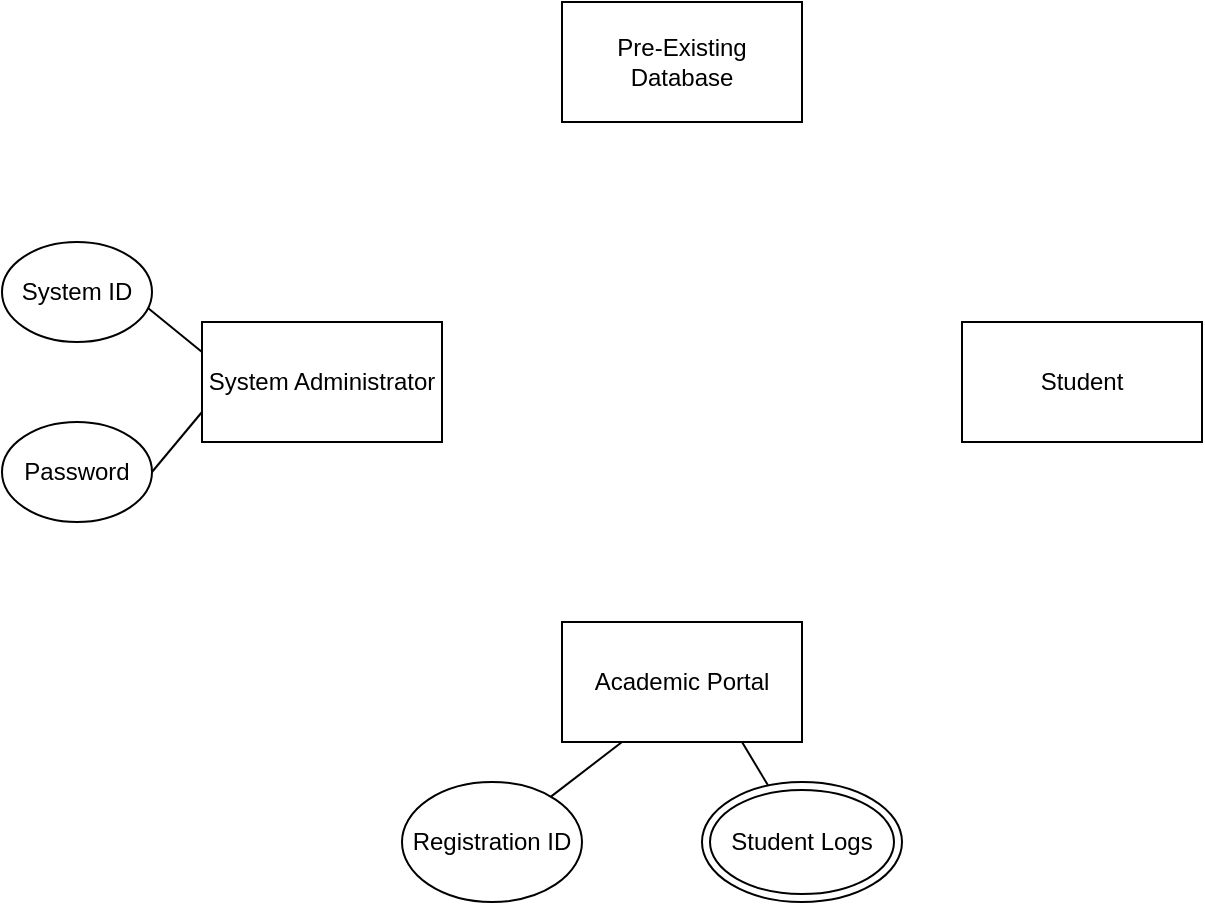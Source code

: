 <mxfile version="21.6.8" type="github">
  <diagram name="Page-1" id="Mexl6bkjyYt5RXLSnS9A">
    <mxGraphModel dx="1222" dy="593" grid="1" gridSize="10" guides="1" tooltips="1" connect="1" arrows="1" fold="1" page="1" pageScale="1" pageWidth="827" pageHeight="1169" math="0" shadow="0">
      <root>
        <mxCell id="0" />
        <mxCell id="1" parent="0" />
        <mxCell id="aAmGh1MJEAgnPkzqeNWj-1" value="&lt;div&gt;Pre-Existing Database&lt;/div&gt;" style="rounded=0;whiteSpace=wrap;html=1;strokeWidth=1;" vertex="1" parent="1">
          <mxGeometry x="340" y="230" width="120" height="60" as="geometry" />
        </mxCell>
        <mxCell id="aAmGh1MJEAgnPkzqeNWj-2" value="&lt;div&gt;System Administrator&lt;/div&gt;" style="rounded=0;whiteSpace=wrap;html=1;strokeWidth=1;" vertex="1" parent="1">
          <mxGeometry x="160" y="390" width="120" height="60" as="geometry" />
        </mxCell>
        <mxCell id="aAmGh1MJEAgnPkzqeNWj-3" value="&lt;div&gt;Student&lt;/div&gt;" style="rounded=0;whiteSpace=wrap;html=1;strokeWidth=1;" vertex="1" parent="1">
          <mxGeometry x="540" y="390" width="120" height="60" as="geometry" />
        </mxCell>
        <mxCell id="aAmGh1MJEAgnPkzqeNWj-4" value="&lt;div&gt;Academic Portal&lt;/div&gt;" style="rounded=0;whiteSpace=wrap;html=1;strokeWidth=1;" vertex="1" parent="1">
          <mxGeometry x="340" y="540" width="120" height="60" as="geometry" />
        </mxCell>
        <mxCell id="aAmGh1MJEAgnPkzqeNWj-5" value="&lt;div&gt;System ID&lt;/div&gt;" style="ellipse;whiteSpace=wrap;html=1;" vertex="1" parent="1">
          <mxGeometry x="60" y="350" width="75" height="50" as="geometry" />
        </mxCell>
        <mxCell id="aAmGh1MJEAgnPkzqeNWj-6" value="&lt;div&gt;Password&lt;/div&gt;" style="ellipse;whiteSpace=wrap;html=1;" vertex="1" parent="1">
          <mxGeometry x="60" y="440" width="75" height="50" as="geometry" />
        </mxCell>
        <mxCell id="aAmGh1MJEAgnPkzqeNWj-10" value="" style="endArrow=none;html=1;rounded=0;exitX=0.973;exitY=0.66;exitDx=0;exitDy=0;exitPerimeter=0;entryX=0;entryY=0.25;entryDx=0;entryDy=0;" edge="1" parent="1" source="aAmGh1MJEAgnPkzqeNWj-5" target="aAmGh1MJEAgnPkzqeNWj-2">
          <mxGeometry width="50" height="50" relative="1" as="geometry">
            <mxPoint x="380" y="460" as="sourcePoint" />
            <mxPoint x="430" y="410" as="targetPoint" />
          </mxGeometry>
        </mxCell>
        <mxCell id="aAmGh1MJEAgnPkzqeNWj-11" value="" style="endArrow=none;html=1;rounded=0;entryX=0;entryY=0.75;entryDx=0;entryDy=0;exitX=1;exitY=0.5;exitDx=0;exitDy=0;" edge="1" parent="1" source="aAmGh1MJEAgnPkzqeNWj-6" target="aAmGh1MJEAgnPkzqeNWj-2">
          <mxGeometry width="50" height="50" relative="1" as="geometry">
            <mxPoint x="570" y="410" as="sourcePoint" />
            <mxPoint x="620" y="360" as="targetPoint" />
          </mxGeometry>
        </mxCell>
        <mxCell id="aAmGh1MJEAgnPkzqeNWj-15" value="&lt;div&gt;Registration ID&lt;/div&gt;" style="ellipse;whiteSpace=wrap;html=1;" vertex="1" parent="1">
          <mxGeometry x="260" y="620" width="90" height="60" as="geometry" />
        </mxCell>
        <mxCell id="aAmGh1MJEAgnPkzqeNWj-17" value="&lt;div&gt;Student Logs&lt;/div&gt;" style="ellipse;shape=doubleEllipse;whiteSpace=wrap;html=1;" vertex="1" parent="1">
          <mxGeometry x="410" y="620" width="100" height="60" as="geometry" />
        </mxCell>
        <mxCell id="aAmGh1MJEAgnPkzqeNWj-19" value="" style="endArrow=none;html=1;rounded=0;exitX=0.25;exitY=1;exitDx=0;exitDy=0;" edge="1" parent="1" source="aAmGh1MJEAgnPkzqeNWj-4" target="aAmGh1MJEAgnPkzqeNWj-15">
          <mxGeometry width="50" height="50" relative="1" as="geometry">
            <mxPoint x="570" y="490" as="sourcePoint" />
            <mxPoint x="620" y="440" as="targetPoint" />
          </mxGeometry>
        </mxCell>
        <mxCell id="aAmGh1MJEAgnPkzqeNWj-20" value="" style="endArrow=none;html=1;rounded=0;exitX=0.75;exitY=1;exitDx=0;exitDy=0;" edge="1" parent="1" source="aAmGh1MJEAgnPkzqeNWj-4" target="aAmGh1MJEAgnPkzqeNWj-17">
          <mxGeometry width="50" height="50" relative="1" as="geometry">
            <mxPoint x="570" y="490" as="sourcePoint" />
            <mxPoint x="620" y="440" as="targetPoint" />
          </mxGeometry>
        </mxCell>
      </root>
    </mxGraphModel>
  </diagram>
</mxfile>

